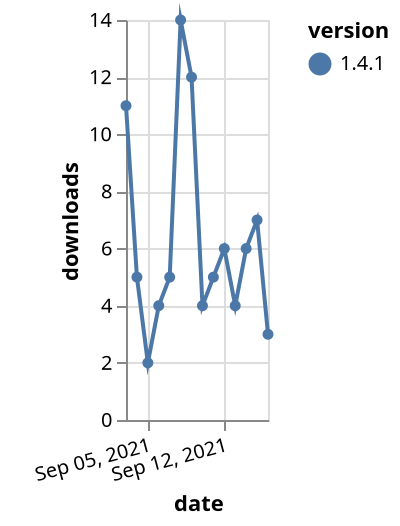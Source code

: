 {"$schema": "https://vega.github.io/schema/vega-lite/v5.json", "description": "A simple bar chart with embedded data.", "data": {"values": [{"date": "2021-09-03", "total": 50735, "delta": 11, "version": "1.4.1"}, {"date": "2021-09-04", "total": 50740, "delta": 5, "version": "1.4.1"}, {"date": "2021-09-05", "total": 50742, "delta": 2, "version": "1.4.1"}, {"date": "2021-09-06", "total": 50746, "delta": 4, "version": "1.4.1"}, {"date": "2021-09-07", "total": 50751, "delta": 5, "version": "1.4.1"}, {"date": "2021-09-08", "total": 50765, "delta": 14, "version": "1.4.1"}, {"date": "2021-09-09", "total": 50777, "delta": 12, "version": "1.4.1"}, {"date": "2021-09-10", "total": 50781, "delta": 4, "version": "1.4.1"}, {"date": "2021-09-11", "total": 50786, "delta": 5, "version": "1.4.1"}, {"date": "2021-09-12", "total": 50792, "delta": 6, "version": "1.4.1"}, {"date": "2021-09-13", "total": 50796, "delta": 4, "version": "1.4.1"}, {"date": "2021-09-14", "total": 50802, "delta": 6, "version": "1.4.1"}, {"date": "2021-09-15", "total": 50809, "delta": 7, "version": "1.4.1"}, {"date": "2021-09-16", "total": 50812, "delta": 3, "version": "1.4.1"}]}, "width": "container", "mark": {"type": "line", "point": {"filled": true}}, "encoding": {"x": {"field": "date", "type": "temporal", "timeUnit": "yearmonthdate", "title": "date", "axis": {"labelAngle": -15}}, "y": {"field": "delta", "type": "quantitative", "title": "downloads"}, "color": {"field": "version", "type": "nominal"}, "tooltip": {"field": "delta"}}}